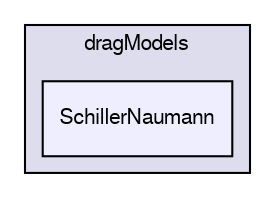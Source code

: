 digraph "applications/solvers/multiphase/multiphaseEulerFoam/interfacialModels/dragModels/SchillerNaumann" {
  bgcolor=transparent;
  compound=true
  node [ fontsize="10", fontname="FreeSans"];
  edge [ labelfontsize="10", labelfontname="FreeSans"];
  subgraph clusterdir_45e67d80f3fa79e6c6d32b95e41cd9a4 {
    graph [ bgcolor="#ddddee", pencolor="black", label="dragModels" fontname="FreeSans", fontsize="10", URL="dir_45e67d80f3fa79e6c6d32b95e41cd9a4.html"]
  dir_667fcf2a10203763e95d4d186592c503 [shape=box, label="SchillerNaumann", style="filled", fillcolor="#eeeeff", pencolor="black", URL="dir_667fcf2a10203763e95d4d186592c503.html"];
  }
}
